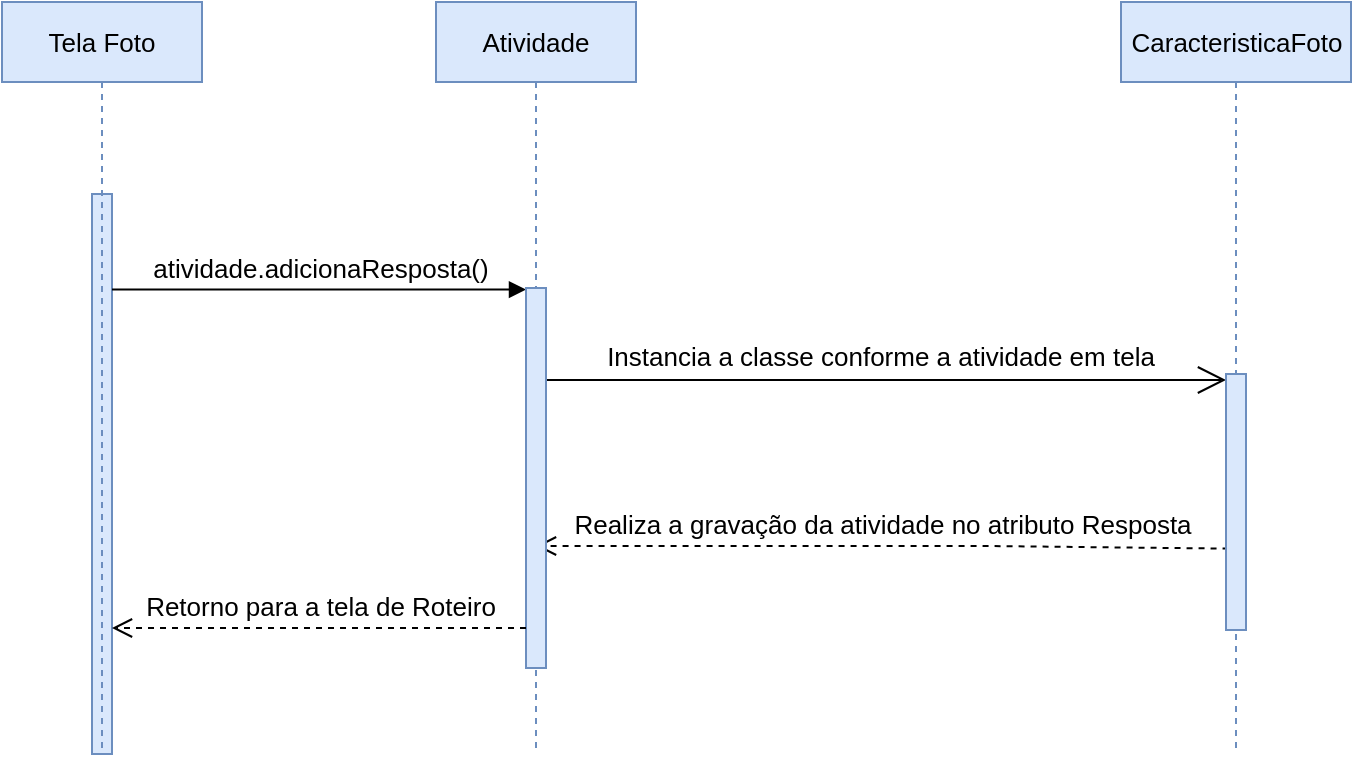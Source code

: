 <mxfile version="14.8.0" type="device" pages="2"><diagram id="h5su6ELn0eDFby7sX0QA" name="Diagrama de sequência - Web"><mxGraphModel dx="1488" dy="710" grid="0" gridSize="10" guides="1" tooltips="1" connect="1" arrows="1" fold="1" page="1" pageScale="1" pageWidth="1169" pageHeight="827" math="0" shadow="0"><root><mxCell id="ziunrT6jna8hUQ5T0BRZ-0"/><mxCell id="ziunrT6jna8hUQ5T0BRZ-1" parent="ziunrT6jna8hUQ5T0BRZ-0"/><mxCell id="ziunrT6jna8hUQ5T0BRZ-3" value="" style="html=1;points=[];perimeter=orthogonalPerimeter;fontSize=13;fillColor=#dae8fc;align=left;strokeColor=#6c8ebf;" parent="ziunrT6jna8hUQ5T0BRZ-1" vertex="1"><mxGeometry x="97" y="168" width="10" height="280" as="geometry"/></mxCell><mxCell id="ziunrT6jna8hUQ5T0BRZ-4" value="Atividade" style="shape=umlLifeline;perimeter=lifelinePerimeter;whiteSpace=wrap;html=1;container=1;collapsible=0;recursiveResize=0;outlineConnect=0;fontSize=13;fillColor=#dae8fc;align=center;strokeColor=#6c8ebf;" parent="ziunrT6jna8hUQ5T0BRZ-1" vertex="1"><mxGeometry x="269" y="72" width="100" height="376" as="geometry"/></mxCell><mxCell id="ziunrT6jna8hUQ5T0BRZ-5" value="&lt;br&gt;atividade.adicionaResposta()" style="html=1;verticalAlign=bottom;endArrow=block;fontSize=13;entryX=0;entryY=0.004;entryDx=0;entryDy=0;entryPerimeter=0;" parent="ziunrT6jna8hUQ5T0BRZ-1" source="ziunrT6jna8hUQ5T0BRZ-3" target="njoCx375GX4RhKhd4mJT-11" edge="1"><mxGeometry width="80" relative="1" as="geometry"><mxPoint x="141" y="223" as="sourcePoint"/><mxPoint x="239" y="219" as="targetPoint"/></mxGeometry></mxCell><mxCell id="njoCx375GX4RhKhd4mJT-2" value="CaracteristicaFoto" style="shape=umlLifeline;perimeter=lifelinePerimeter;whiteSpace=wrap;html=1;container=1;collapsible=0;recursiveResize=0;outlineConnect=0;fontSize=13;fillColor=#dae8fc;align=center;strokeColor=#6c8ebf;" parent="ziunrT6jna8hUQ5T0BRZ-1" vertex="1"><mxGeometry x="611.5" y="72" width="115" height="376" as="geometry"/></mxCell><mxCell id="njoCx375GX4RhKhd4mJT-6" value="" style="endArrow=open;endFill=1;endSize=12;html=1;fontSize=13;" parent="ziunrT6jna8hUQ5T0BRZ-1" source="njoCx375GX4RhKhd4mJT-11" target="njoCx375GX4RhKhd4mJT-12" edge="1"><mxGeometry width="160" relative="1" as="geometry"><mxPoint x="280" y="261" as="sourcePoint"/><mxPoint x="476" y="261" as="targetPoint"/><Array as="points"><mxPoint x="419.5" y="261"/></Array></mxGeometry></mxCell><mxCell id="njoCx375GX4RhKhd4mJT-7" value="Instancia a classe conforme a atividade em tela" style="edgeLabel;html=1;align=center;verticalAlign=middle;resizable=0;points=[];fontSize=13;" parent="njoCx375GX4RhKhd4mJT-6" vertex="1" connectable="0"><mxGeometry x="-0.307" y="2" relative="1" as="geometry"><mxPoint x="49" y="-10" as="offset"/></mxGeometry></mxCell><mxCell id="njoCx375GX4RhKhd4mJT-9" value="Realiza a gravação da atividade no atributo Resposta" style="html=1;verticalAlign=bottom;endArrow=open;dashed=1;endSize=8;fontSize=13;exitX=0.128;exitY=0.682;exitDx=0;exitDy=0;exitPerimeter=0;" parent="ziunrT6jna8hUQ5T0BRZ-1" source="njoCx375GX4RhKhd4mJT-12" target="ziunrT6jna8hUQ5T0BRZ-4" edge="1"><mxGeometry relative="1" as="geometry"><mxPoint x="846" y="416.004" as="sourcePoint"/><mxPoint x="105" y="416" as="targetPoint"/><Array as="points"><mxPoint x="543" y="344"/><mxPoint x="480" y="344"/></Array></mxGeometry></mxCell><mxCell id="njoCx375GX4RhKhd4mJT-11" value="" style="html=1;points=[];perimeter=orthogonalPerimeter;fontSize=13;fillColor=#dae8fc;align=center;strokeColor=#6c8ebf;" parent="ziunrT6jna8hUQ5T0BRZ-1" vertex="1"><mxGeometry x="314" y="215" width="10" height="190" as="geometry"/></mxCell><mxCell id="njoCx375GX4RhKhd4mJT-12" value="" style="html=1;points=[];perimeter=orthogonalPerimeter;fontSize=13;fillColor=#dae8fc;align=center;strokeColor=#6c8ebf;" parent="ziunrT6jna8hUQ5T0BRZ-1" vertex="1"><mxGeometry x="664" y="258" width="10" height="128" as="geometry"/></mxCell><mxCell id="BlY3KPwxIOmSNkoTUXsA-1" value="Retorno para a tela de Roteiro" style="html=1;verticalAlign=bottom;endArrow=open;dashed=1;endSize=8;fontSize=13;" parent="ziunrT6jna8hUQ5T0BRZ-1" edge="1"><mxGeometry relative="1" as="geometry"><mxPoint x="314" y="385" as="sourcePoint"/><mxPoint x="106.999" y="385" as="targetPoint"/><Array as="points"><mxPoint x="268.07" y="385"/></Array></mxGeometry></mxCell><mxCell id="iuoi4Iaky7IZa4nT6Sle-0" value="Tela Foto" style="shape=umlLifeline;perimeter=lifelinePerimeter;whiteSpace=wrap;html=1;container=1;collapsible=0;recursiveResize=0;outlineConnect=0;fontSize=13;fillColor=#dae8fc;align=center;strokeColor=#6c8ebf;" parent="ziunrT6jna8hUQ5T0BRZ-1" vertex="1"><mxGeometry x="52" y="72" width="100" height="376" as="geometry"/></mxCell></root></mxGraphModel></diagram><diagram id="Ed4hmL0kzoWaa6qXng6O" name="Diagrama de sequência - Backend"><mxGraphModel dx="1488" dy="710" grid="0" gridSize="10" guides="1" tooltips="1" connect="1" arrows="1" fold="1" page="1" pageScale="1" pageWidth="1169" pageHeight="827" math="0" shadow="0"><root><mxCell id="DqdiqPaPBlF5doY7TGyR-0"/><mxCell id="DqdiqPaPBlF5doY7TGyR-1" parent="DqdiqPaPBlF5doY7TGyR-0"/><mxCell id="tABcm80AjhmVLal-Dwd4-2" value="verTema" style="shape=umlLifeline;perimeter=lifelinePerimeter;whiteSpace=wrap;html=1;container=1;collapsible=0;recursiveResize=0;outlineConnect=0;fontSize=13;fillColor=#dae8fc;align=center;strokeColor=#6c8ebf;" parent="DqdiqPaPBlF5doY7TGyR-1" vertex="1"><mxGeometry x="42" y="32" width="100" height="450" as="geometry"/></mxCell><mxCell id="tABcm80AjhmVLal-Dwd4-5" value="v3.dart" style="shape=umlLifeline;perimeter=lifelinePerimeter;whiteSpace=wrap;html=1;container=1;collapsible=0;recursiveResize=0;outlineConnect=0;fontSize=13;fillColor=#dae8fc;align=center;strokeColor=#6c8ebf;" parent="DqdiqPaPBlF5doY7TGyR-1" vertex="1"><mxGeometry x="394" y="32" width="100" height="450" as="geometry"/></mxCell><mxCell id="PFoqAFJ-Daql1ybZq6CE-0" value="GoogleAuthClient" style="shape=umlLifeline;perimeter=lifelinePerimeter;whiteSpace=wrap;html=1;container=1;collapsible=0;recursiveResize=0;outlineConnect=0;fontSize=13;fillColor=#dae8fc;align=center;strokeColor=#6c8ebf;" parent="DqdiqPaPBlF5doY7TGyR-1" vertex="1"><mxGeometry x="234" y="32" width="100" height="450" as="geometry"/></mxCell><mxCell id="AXaw0J_kKKhqS52vXmrY-3" value="Retorno usuário logado" style="html=1;verticalAlign=bottom;endArrow=open;dashed=1;endSize=8;fontSize=13;" parent="DqdiqPaPBlF5doY7TGyR-1" source="cw_IMa4I3qFNZlMNEqhN-7" target="tABcm80AjhmVLal-Dwd4-2" edge="1"><mxGeometry relative="1" as="geometry"><mxPoint x="485" y="185" as="sourcePoint"/><mxPoint x="296" y="199" as="targetPoint"/><Array as="points"><mxPoint x="260" y="199"/></Array></mxGeometry></mxCell><mxCell id="adO85Xs3HUDIpFaoONf3-3" value="" style="html=1;points=[];perimeter=orthogonalPerimeter;fontSize=13;fillColor=#dae8fc;align=center;strokeColor=#6c8ebf;" parent="DqdiqPaPBlF5doY7TGyR-1" vertex="1"><mxGeometry x="87" y="120" width="10" height="330" as="geometry"/></mxCell><mxCell id="cw_IMa4I3qFNZlMNEqhN-2" value="GoogleAuthClient" style="shape=umlLifeline;perimeter=lifelinePerimeter;whiteSpace=wrap;html=1;container=1;collapsible=0;recursiveResize=0;outlineConnect=0;fontSize=13;fillColor=#dae8fc;align=center;strokeColor=#6c8ebf;" parent="DqdiqPaPBlF5doY7TGyR-1" vertex="1"><mxGeometry x="535" y="32" width="120" height="450" as="geometry"/></mxCell><mxCell id="cw_IMa4I3qFNZlMNEqhN-4" value="" style="html=1;points=[];perimeter=orthogonalPerimeter;fontSize=13;fillColor=#dae8fc;align=center;strokeColor=#6c8ebf;" parent="DqdiqPaPBlF5doY7TGyR-1" vertex="1"><mxGeometry x="439" y="256" width="10" height="64" as="geometry"/></mxCell><mxCell id="cw_IMa4I3qFNZlMNEqhN-5" value="Gravação realizada" style="html=1;verticalAlign=bottom;endArrow=open;dashed=1;endSize=8;fontSize=13;" parent="DqdiqPaPBlF5doY7TGyR-1" source="vZolc5Y0iffLw2klL3XN-4" target="adO85Xs3HUDIpFaoONf3-3" edge="1"><mxGeometry x="-0.013" relative="1" as="geometry"><mxPoint x="982" y="420" as="sourcePoint"/><mxPoint x="561" y="346" as="targetPoint"/><mxPoint x="1" as="offset"/><Array as="points"><mxPoint x="644" y="428"/></Array></mxGeometry></mxCell><mxCell id="cw_IMa4I3qFNZlMNEqhN-7" value="" style="html=1;points=[];perimeter=orthogonalPerimeter;fontSize=13;fillColor=#dae8fc;align=center;strokeColor=#6c8ebf;" parent="DqdiqPaPBlF5doY7TGyR-1" vertex="1"><mxGeometry x="277" y="143" width="10" height="65" as="geometry"/></mxCell><mxCell id="0tcVNe0bfTqK384jIS6z-0" value="" style="endArrow=open;endFill=1;endSize=12;html=1;fontSize=13;" parent="DqdiqPaPBlF5doY7TGyR-1" source="adO85Xs3HUDIpFaoONf3-3" target="cw_IMa4I3qFNZlMNEqhN-7" edge="1"><mxGeometry width="160" relative="1" as="geometry"><mxPoint x="503" y="411" as="sourcePoint"/><mxPoint x="663" y="411" as="targetPoint"/><Array as="points"><mxPoint x="261" y="147"/></Array></mxGeometry></mxCell><mxCell id="0tcVNe0bfTqK384jIS6z-1" value="postFileToGoogleDrive()" style="text;html=1;align=center;verticalAlign=bottom;resizable=0;points=[];autosize=1;strokeColor=none;fontSize=13;labelBackgroundColor=#ffffff;" parent="DqdiqPaPBlF5doY7TGyR-1" vertex="1"><mxGeometry x="108" y="123" width="150" height="20" as="geometry"/></mxCell><mxCell id="0tcVNe0bfTqK384jIS6z-2" value="" style="endArrow=open;endFill=1;endSize=12;html=1;fontSize=13;" parent="DqdiqPaPBlF5doY7TGyR-1" target="cw_IMa4I3qFNZlMNEqhN-4" edge="1"><mxGeometry width="160" relative="1" as="geometry"><mxPoint x="92" y="264" as="sourcePoint"/><mxPoint x="663" y="411" as="targetPoint"/></mxGeometry></mxCell><mxCell id="0tcVNe0bfTqK384jIS6z-3" value="files.create()" style="text;html=1;align=center;verticalAlign=bottom;resizable=0;points=[];autosize=1;strokeColor=none;fontSize=13;labelBackgroundColor=#ffffff;" parent="DqdiqPaPBlF5doY7TGyR-1" vertex="1"><mxGeometry x="195" y="241" width="82" height="20" as="geometry"/></mxCell><mxCell id="vZolc5Y0iffLw2klL3XN-2" value="" style="endArrow=open;endFill=1;endSize=12;html=1;exitX=0.8;exitY=0.8;exitDx=0;exitDy=0;exitPerimeter=0;" parent="DqdiqPaPBlF5doY7TGyR-1" source="pYRA9RaJI9zI2o4SYbQ3-2" target="vZolc5Y0iffLw2klL3XN-4" edge="1"><mxGeometry width="160" relative="1" as="geometry"><mxPoint x="601" y="284.992" as="sourcePoint"/><mxPoint x="1038" y="290" as="targetPoint"/><Array as="points"><mxPoint x="680" y="350"/></Array></mxGeometry></mxCell><mxCell id="vZolc5Y0iffLw2klL3XN-3" value="" style="html=1;points=[];perimeter=orthogonalPerimeter;fontSize=13;fillColor=#dae8fc;align=center;strokeColor=#6c8ebf;" parent="DqdiqPaPBlF5doY7TGyR-1" vertex="1"><mxGeometry x="746" y="334" width="10" height="116" as="geometry"/></mxCell><mxCell id="vZolc5Y0iffLw2klL3XN-4" value="client.dart" style="shape=umlLifeline;perimeter=lifelinePerimeter;whiteSpace=wrap;html=1;container=1;collapsible=0;recursiveResize=0;outlineConnect=0;fontSize=13;fillColor=#dae8fc;align=center;strokeColor=#6c8ebf;" parent="DqdiqPaPBlF5doY7TGyR-1" vertex="1"><mxGeometry x="691" y="32" width="120" height="450" as="geometry"/></mxCell><mxCell id="vZolc5Y0iffLw2klL3XN-5" value="send()" style="text;html=1;align=center;verticalAlign=middle;resizable=0;points=[];autosize=1;strokeColor=none;" parent="DqdiqPaPBlF5doY7TGyR-1" vertex="1"><mxGeometry x="491" y="327" width="44" height="18" as="geometry"/></mxCell><mxCell id="pYRA9RaJI9zI2o4SYbQ3-1" value="&lt;span style=&quot;font-size: 12px ; background-color: rgb(248 , 249 , 250)&quot;&gt;_requester.request()&lt;br&gt;&lt;/span&gt;" style="html=1;verticalAlign=bottom;endArrow=open;dashed=1;endSize=8;fontSize=13;exitX=0.2;exitY=0.844;exitDx=0;exitDy=0;exitPerimeter=0;entryX=1;entryY=0.185;entryDx=0;entryDy=0;entryPerimeter=0;" parent="DqdiqPaPBlF5doY7TGyR-1" source="cw_IMa4I3qFNZlMNEqhN-4" target="pYRA9RaJI9zI2o4SYbQ3-2" edge="1"><mxGeometry relative="1" as="geometry"><mxPoint x="435.5" y="310" as="sourcePoint"/><mxPoint x="290" y="311" as="targetPoint"/><Array as="points"><mxPoint x="418.5" y="310"/></Array></mxGeometry></mxCell><mxCell id="pYRA9RaJI9zI2o4SYbQ3-2" value="" style="html=1;points=[];perimeter=orthogonalPerimeter;fontSize=13;fillColor=#dae8fc;align=center;strokeColor=#6c8ebf;" parent="DqdiqPaPBlF5doY7TGyR-1" vertex="1"><mxGeometry x="279" y="298" width="10" height="65" as="geometry"/></mxCell></root></mxGraphModel></diagram></mxfile>